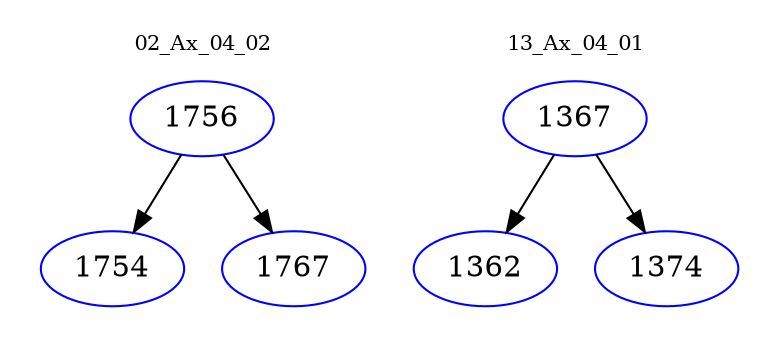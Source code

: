 digraph{
subgraph cluster_0 {
color = white
label = "02_Ax_04_02";
fontsize=10;
T0_1756 [label="1756", color="blue"]
T0_1756 -> T0_1754 [color="black"]
T0_1754 [label="1754", color="blue"]
T0_1756 -> T0_1767 [color="black"]
T0_1767 [label="1767", color="blue"]
}
subgraph cluster_1 {
color = white
label = "13_Ax_04_01";
fontsize=10;
T1_1367 [label="1367", color="blue"]
T1_1367 -> T1_1362 [color="black"]
T1_1362 [label="1362", color="blue"]
T1_1367 -> T1_1374 [color="black"]
T1_1374 [label="1374", color="blue"]
}
}
